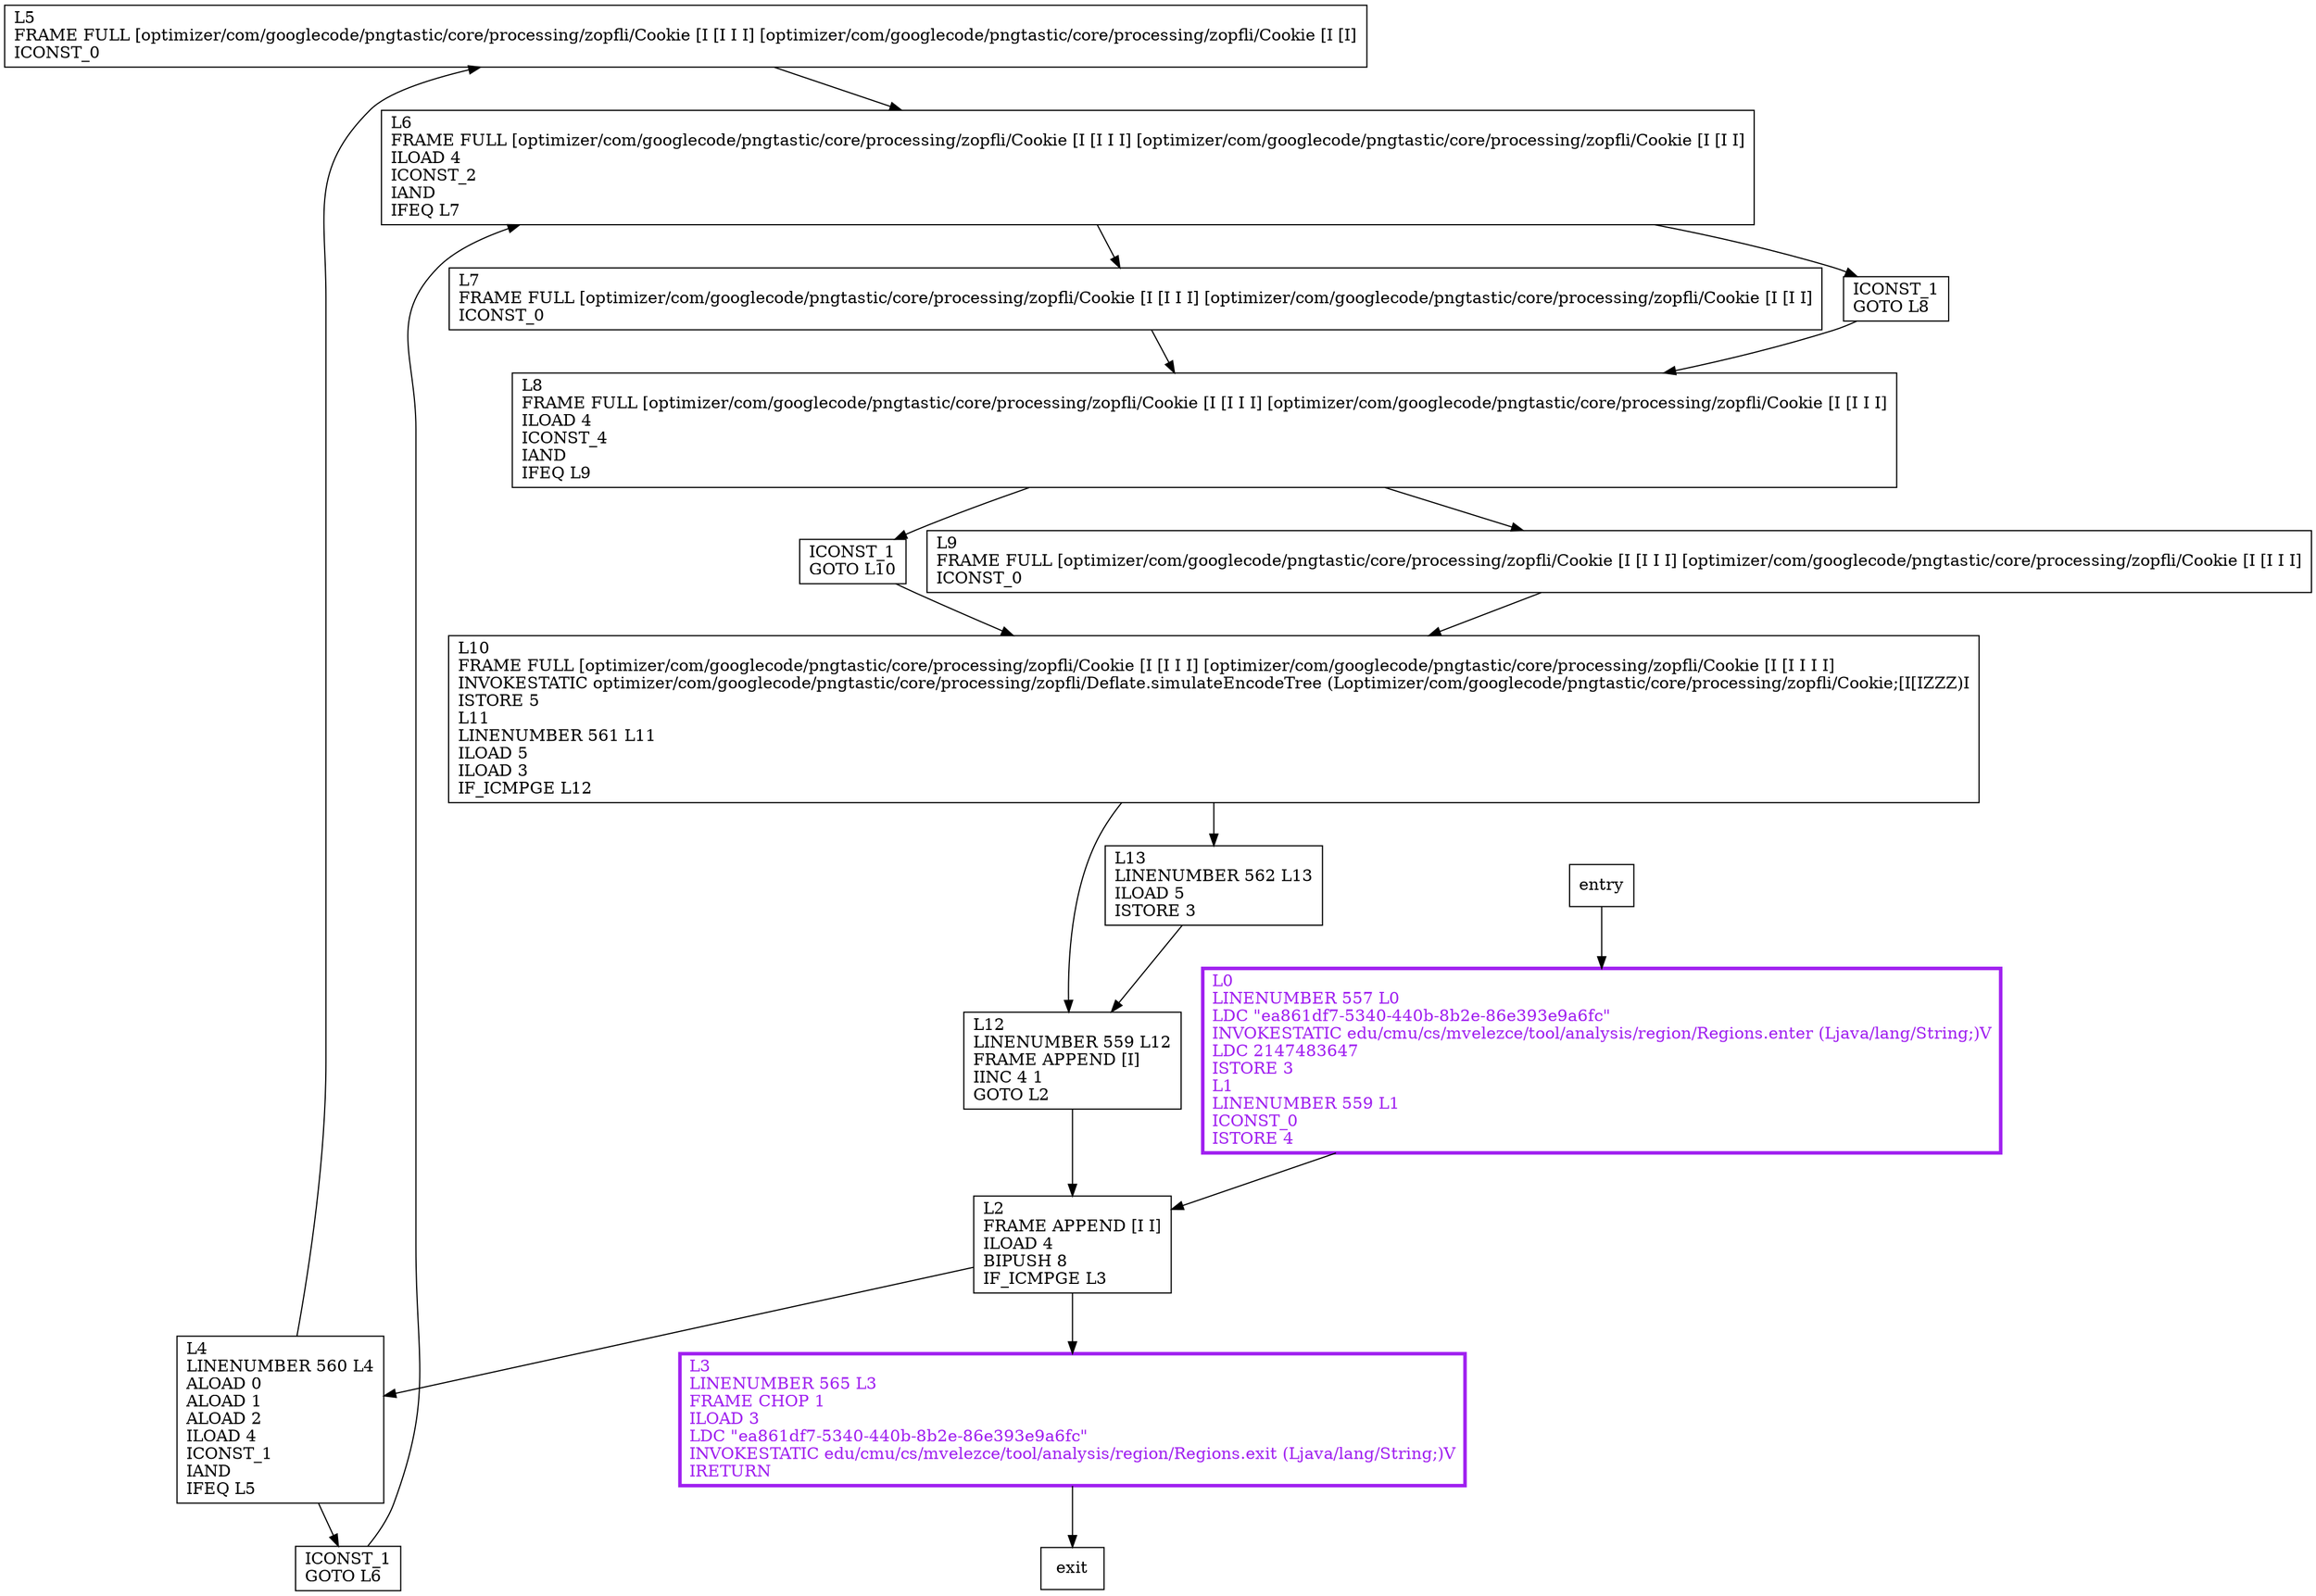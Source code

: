 digraph simulateAddDynamicTree {
node [shape=record];
1801704517 [label="L5\lFRAME FULL [optimizer/com/googlecode/pngtastic/core/processing/zopfli/Cookie [I [I I I] [optimizer/com/googlecode/pngtastic/core/processing/zopfli/Cookie [I [I]\lICONST_0\l"];
602830277 [label="ICONST_1\lGOTO L8\l"];
749098095 [label="L0\lLINENUMBER 557 L0\lLDC \"ea861df7-5340-440b-8b2e-86e393e9a6fc\"\lINVOKESTATIC edu/cmu/cs/mvelezce/tool/analysis/region/Regions.enter (Ljava/lang/String;)V\lLDC 2147483647\lISTORE 3\lL1\lLINENUMBER 559 L1\lICONST_0\lISTORE 4\l"];
809520570 [label="ICONST_1\lGOTO L10\l"];
70788844 [label="L3\lLINENUMBER 565 L3\lFRAME CHOP 1\lILOAD 3\lLDC \"ea861df7-5340-440b-8b2e-86e393e9a6fc\"\lINVOKESTATIC edu/cmu/cs/mvelezce/tool/analysis/region/Regions.exit (Ljava/lang/String;)V\lIRETURN\l"];
296204898 [label="L8\lFRAME FULL [optimizer/com/googlecode/pngtastic/core/processing/zopfli/Cookie [I [I I I] [optimizer/com/googlecode/pngtastic/core/processing/zopfli/Cookie [I [I I I]\lILOAD 4\lICONST_4\lIAND\lIFEQ L9\l"];
873168630 [label="L9\lFRAME FULL [optimizer/com/googlecode/pngtastic/core/processing/zopfli/Cookie [I [I I I] [optimizer/com/googlecode/pngtastic/core/processing/zopfli/Cookie [I [I I I]\lICONST_0\l"];
1275626728 [label="L12\lLINENUMBER 559 L12\lFRAME APPEND [I]\lIINC 4 1\lGOTO L2\l"];
2032399795 [label="L4\lLINENUMBER 560 L4\lALOAD 0\lALOAD 1\lALOAD 2\lILOAD 4\lICONST_1\lIAND\lIFEQ L5\l"];
589016913 [label="L13\lLINENUMBER 562 L13\lILOAD 5\lISTORE 3\l"];
1615873578 [label="L10\lFRAME FULL [optimizer/com/googlecode/pngtastic/core/processing/zopfli/Cookie [I [I I I] [optimizer/com/googlecode/pngtastic/core/processing/zopfli/Cookie [I [I I I I]\lINVOKESTATIC optimizer/com/googlecode/pngtastic/core/processing/zopfli/Deflate.simulateEncodeTree (Loptimizer/com/googlecode/pngtastic/core/processing/zopfli/Cookie;[I[IZZZ)I\lISTORE 5\lL11\lLINENUMBER 561 L11\lILOAD 5\lILOAD 3\lIF_ICMPGE L12\l"];
293870357 [label="L2\lFRAME APPEND [I I]\lILOAD 4\lBIPUSH 8\lIF_ICMPGE L3\l"];
1970856042 [label="ICONST_1\lGOTO L6\l"];
817018735 [label="L6\lFRAME FULL [optimizer/com/googlecode/pngtastic/core/processing/zopfli/Cookie [I [I I I] [optimizer/com/googlecode/pngtastic/core/processing/zopfli/Cookie [I [I I]\lILOAD 4\lICONST_2\lIAND\lIFEQ L7\l"];
1457148583 [label="L7\lFRAME FULL [optimizer/com/googlecode/pngtastic/core/processing/zopfli/Cookie [I [I I I] [optimizer/com/googlecode/pngtastic/core/processing/zopfli/Cookie [I [I I]\lICONST_0\l"];
entry;
exit;
1801704517 -> 817018735;
602830277 -> 296204898;
749098095 -> 293870357;
809520570 -> 1615873578;
70788844 -> exit;
296204898 -> 873168630;
296204898 -> 809520570;
entry -> 749098095;
873168630 -> 1615873578;
1275626728 -> 293870357;
2032399795 -> 1801704517;
2032399795 -> 1970856042;
589016913 -> 1275626728;
1615873578 -> 1275626728;
1615873578 -> 589016913;
293870357 -> 2032399795;
293870357 -> 70788844;
1970856042 -> 817018735;
817018735 -> 602830277;
817018735 -> 1457148583;
1457148583 -> 296204898;
749098095[fontcolor="purple", penwidth=3, color="purple"];
70788844[fontcolor="purple", penwidth=3, color="purple"];
}
